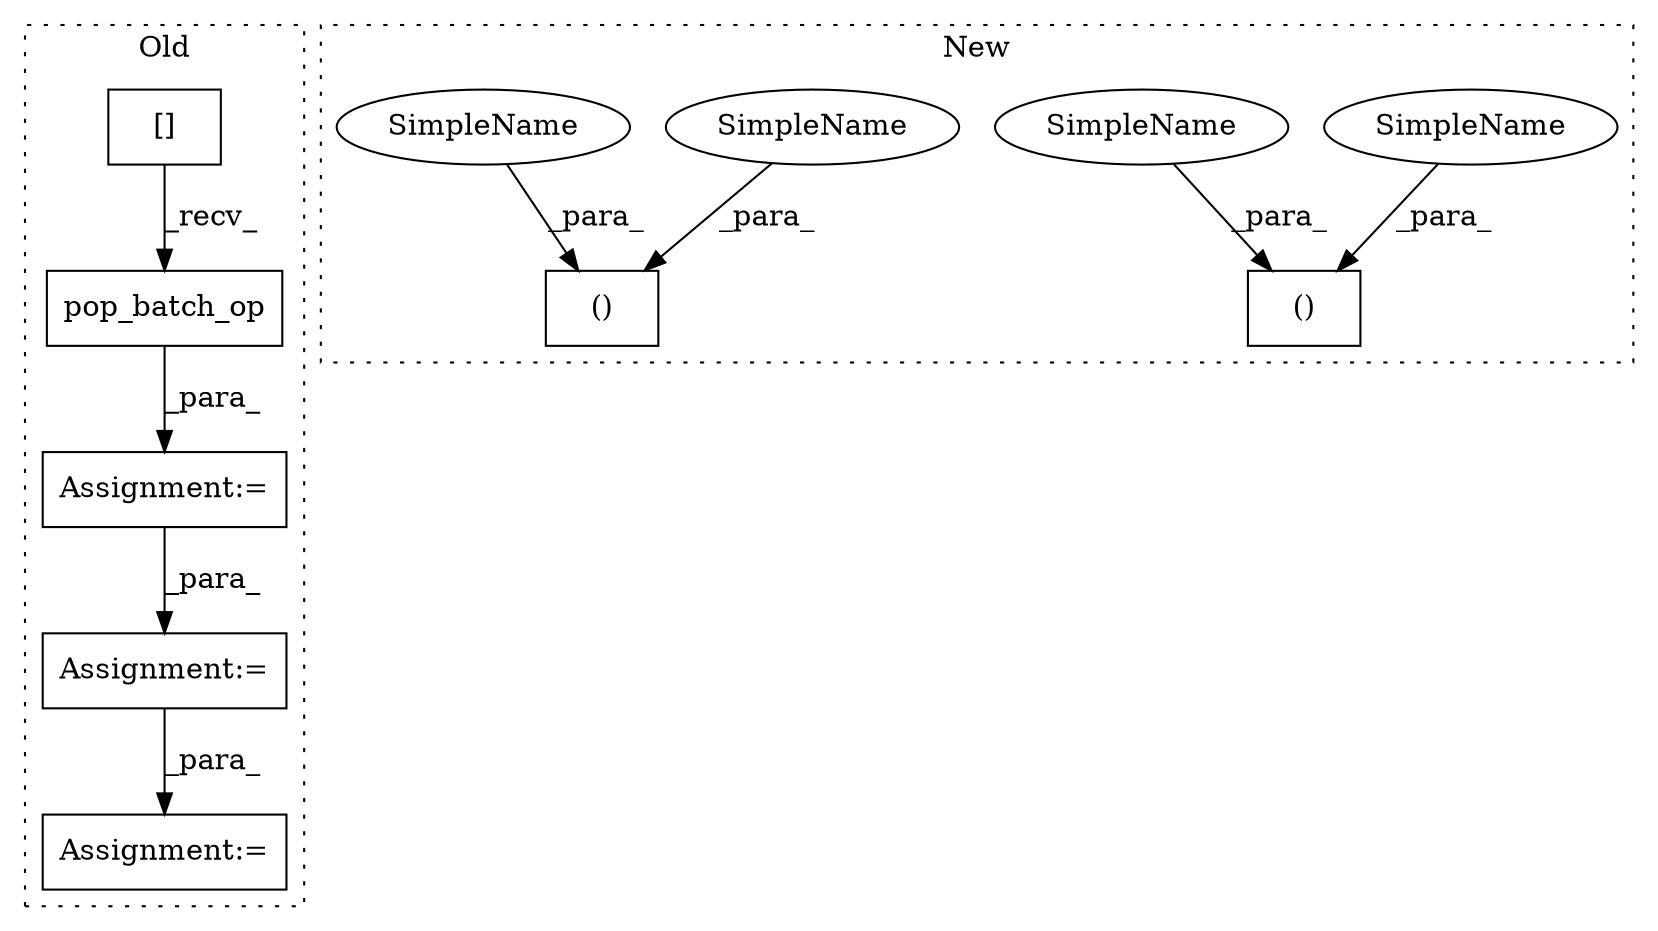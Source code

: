 digraph G {
subgraph cluster0 {
1 [label="pop_batch_op" a="32" s="8444" l="14" shape="box"];
3 [label="[]" a="2" s="8422,8442" l="19,1" shape="box"];
4 [label="Assignment:=" a="7" s="8537" l="1" shape="box"];
5 [label="Assignment:=" a="7" s="8421" l="1" shape="box"];
7 [label="Assignment:=" a="7" s="8469" l="1" shape="box"];
label = "Old";
style="dotted";
}
subgraph cluster1 {
2 [label="()" a="106" s="9945" l="29" shape="box"];
6 [label="()" a="106" s="11403" l="29" shape="box"];
8 [label="SimpleName" a="42" s="11425" l="7" shape="ellipse"];
9 [label="SimpleName" a="42" s="9967" l="7" shape="ellipse"];
10 [label="SimpleName" a="42" s="9945" l="9" shape="ellipse"];
11 [label="SimpleName" a="42" s="11403" l="9" shape="ellipse"];
label = "New";
style="dotted";
}
1 -> 5 [label="_para_"];
3 -> 1 [label="_recv_"];
5 -> 7 [label="_para_"];
7 -> 4 [label="_para_"];
8 -> 6 [label="_para_"];
9 -> 2 [label="_para_"];
10 -> 2 [label="_para_"];
11 -> 6 [label="_para_"];
}